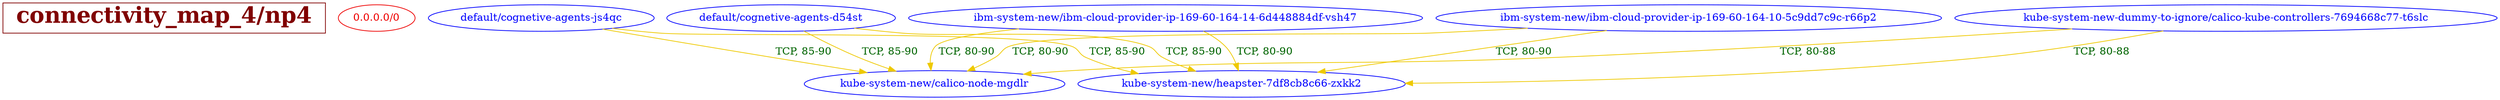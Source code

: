 // The Connectivity Graph of np4
digraph np4 {
	HEADER [shape="box" label=< <B>connectivity_map_4/np4</B> > fontsize=30 color=webmaroon fontcolor=webmaroon];
	"0.0.0.0/0" [label="0.0.0.0/0" color="red2" fontcolor="red2"]
	"default/cognetive-agents-d54st" [label="default/cognetive-agents-d54st" color="blue" fontcolor="blue"]
	"default/cognetive-agents-js4qc" [label="default/cognetive-agents-js4qc" color="blue" fontcolor="blue"]
	"ibm-system-new/ibm-cloud-provider-ip-169-60-164-10-5c9dd7c9c-r66p2" [label="ibm-system-new/ibm-cloud-provider-ip-169-60-164-10-5c9dd7c9c-r66p2" color="blue" fontcolor="blue"]
	"ibm-system-new/ibm-cloud-provider-ip-169-60-164-14-6d448884df-vsh47" [label="ibm-system-new/ibm-cloud-provider-ip-169-60-164-14-6d448884df-vsh47" color="blue" fontcolor="blue"]
	"kube-system-new-dummy-to-ignore/calico-kube-controllers-7694668c77-t6slc" [label="kube-system-new-dummy-to-ignore/calico-kube-controllers-7694668c77-t6slc" color="blue" fontcolor="blue"]
	"kube-system-new/calico-node-mgdlr" [label="kube-system-new/calico-node-mgdlr" color="blue" fontcolor="blue"]
	"kube-system-new/heapster-7df8cb8c66-zxkk2" [label="kube-system-new/heapster-7df8cb8c66-zxkk2" color="blue" fontcolor="blue"]
	"default/cognetive-agents-d54st" -> "kube-system-new/calico-node-mgdlr" [label=" TCP, 85-90" color="gold2" fontcolor="darkgreen"]
	"default/cognetive-agents-d54st" -> "kube-system-new/heapster-7df8cb8c66-zxkk2" [label=" TCP, 85-90" color="gold2" fontcolor="darkgreen"]
	"default/cognetive-agents-js4qc" -> "kube-system-new/calico-node-mgdlr" [label=" TCP, 85-90" color="gold2" fontcolor="darkgreen"]
	"default/cognetive-agents-js4qc" -> "kube-system-new/heapster-7df8cb8c66-zxkk2" [label=" TCP, 85-90" color="gold2" fontcolor="darkgreen"]
	"ibm-system-new/ibm-cloud-provider-ip-169-60-164-10-5c9dd7c9c-r66p2" -> "kube-system-new/calico-node-mgdlr" [label=" TCP, 80-90" color="gold2" fontcolor="darkgreen"]
	"ibm-system-new/ibm-cloud-provider-ip-169-60-164-10-5c9dd7c9c-r66p2" -> "kube-system-new/heapster-7df8cb8c66-zxkk2" [label=" TCP, 80-90" color="gold2" fontcolor="darkgreen"]
	"ibm-system-new/ibm-cloud-provider-ip-169-60-164-14-6d448884df-vsh47" -> "kube-system-new/calico-node-mgdlr" [label=" TCP, 80-90" color="gold2" fontcolor="darkgreen"]
	"ibm-system-new/ibm-cloud-provider-ip-169-60-164-14-6d448884df-vsh47" -> "kube-system-new/heapster-7df8cb8c66-zxkk2" [label=" TCP, 80-90" color="gold2" fontcolor="darkgreen"]
	"kube-system-new-dummy-to-ignore/calico-kube-controllers-7694668c77-t6slc" -> "kube-system-new/calico-node-mgdlr" [label=" TCP, 80-88" color="gold2" fontcolor="darkgreen"]
	"kube-system-new-dummy-to-ignore/calico-kube-controllers-7694668c77-t6slc" -> "kube-system-new/heapster-7df8cb8c66-zxkk2" [label=" TCP, 80-88" color="gold2" fontcolor="darkgreen"]
}


// The Connectivity Graph of np3
digraph np3 {
	HEADER [shape="box" label=< <B>connectivity_map_4/np3</B> > fontsize=30 color=webmaroon fontcolor=webmaroon];
	"0.0.0.0/0" [label="0.0.0.0/0" color="red2" fontcolor="red2"]
	"default/cognetive-agents-d54st" [label="default/cognetive-agents-d54st" color="blue" fontcolor="blue"]
	"default/cognetive-agents-js4qc" [label="default/cognetive-agents-js4qc" color="blue" fontcolor="blue"]
	"ibm-system-new/ibm-cloud-provider-ip-169-60-164-10-5c9dd7c9c-r66p2" [label="ibm-system-new/ibm-cloud-provider-ip-169-60-164-10-5c9dd7c9c-r66p2" color="blue" fontcolor="blue"]
	"ibm-system-new/ibm-cloud-provider-ip-169-60-164-14-6d448884df-vsh47" [label="ibm-system-new/ibm-cloud-provider-ip-169-60-164-14-6d448884df-vsh47" color="blue" fontcolor="blue"]
	"kube-system-new-dummy-to-ignore/calico-kube-controllers-7694668c77-t6slc" [label="kube-system-new-dummy-to-ignore/calico-kube-controllers-7694668c77-t6slc" color="blue" fontcolor="blue"]
	"kube-system-new/calico-node-mgdlr" [label="kube-system-new/calico-node-mgdlr" color="blue" fontcolor="blue"]
	"kube-system-new/heapster-7df8cb8c66-zxkk2" [label="kube-system-new/heapster-7df8cb8c66-zxkk2" color="blue" fontcolor="blue"]
	"default/cognetive-agents-d54st" -> "kube-system-new/calico-node-mgdlr" [label=" TCP, 85-90" color="gold2" fontcolor="darkgreen"]
	"default/cognetive-agents-d54st" -> "kube-system-new/heapster-7df8cb8c66-zxkk2" [label=" TCP, 85-90" color="gold2" fontcolor="darkgreen"]
	"default/cognetive-agents-js4qc" -> "kube-system-new/calico-node-mgdlr" [label=" TCP, 85-90" color="gold2" fontcolor="darkgreen"]
	"default/cognetive-agents-js4qc" -> "kube-system-new/heapster-7df8cb8c66-zxkk2" [label=" TCP, 85-90" color="gold2" fontcolor="darkgreen"]
}



// The Connectivity Graph of np3
digraph np3 {
	HEADER [shape="box" label=< <B>connectivity_map_3/np3</B> > fontsize=30 color=webmaroon fontcolor=webmaroon];
	"0.0.0.0/0" [label="0.0.0.0/0" color="red2" fontcolor="red2"]
	"default/cognetive-agents-d54st" [label="default/cognetive-agents-d54st" color="blue" fontcolor="blue"]
	"default/cognetive-agents-js4qc" [label="default/cognetive-agents-js4qc" color="blue" fontcolor="blue"]
	"ibm-system-new/ibm-cloud-provider-ip-169-60-164-10-5c9dd7c9c-r66p2" [label="ibm-system-new/ibm-cloud-provider-ip-169-60-164-10-5c9dd7c9c-r66p2" color="blue" fontcolor="blue"]
	"ibm-system-new/ibm-cloud-provider-ip-169-60-164-14-6d448884df-vsh47" [label="ibm-system-new/ibm-cloud-provider-ip-169-60-164-14-6d448884df-vsh47" color="blue" fontcolor="blue"]
	"kube-system-new-dummy-to-ignore/calico-kube-controllers-7694668c77-t6slc" [label="kube-system-new-dummy-to-ignore/calico-kube-controllers-7694668c77-t6slc" color="blue" fontcolor="blue"]
	"kube-system-new/calico-node-mgdlr" [label="kube-system-new/calico-node-mgdlr" color="blue" fontcolor="blue"]
	"kube-system-new/heapster-7df8cb8c66-zxkk2" [label="kube-system-new/heapster-7df8cb8c66-zxkk2" color="blue" fontcolor="blue"]
	"default/cognetive-agents-d54st" -> "kube-system-new/calico-node-mgdlr" [label=" TCP, 85-90" color="gold2" fontcolor="darkgreen"]
	"default/cognetive-agents-d54st" -> "kube-system-new/heapster-7df8cb8c66-zxkk2" [label=" TCP, 85-90" color="gold2" fontcolor="darkgreen"]
	"default/cognetive-agents-js4qc" -> "kube-system-new/calico-node-mgdlr" [label=" TCP, 85-90" color="gold2" fontcolor="darkgreen"]
	"default/cognetive-agents-js4qc" -> "kube-system-new/heapster-7df8cb8c66-zxkk2" [label=" TCP, 85-90" color="gold2" fontcolor="darkgreen"]
}



